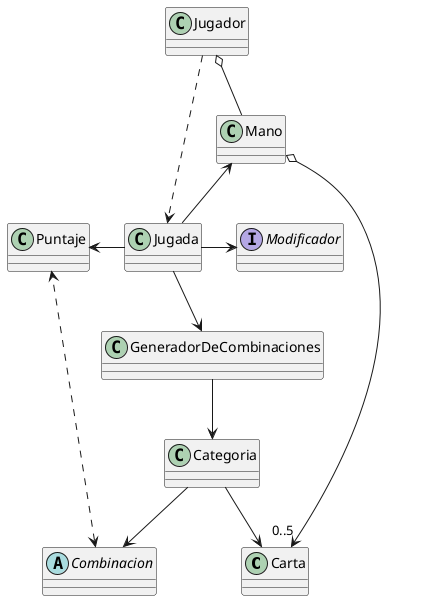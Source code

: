 @startuml
class Carta
class Categoria
class Jugador
class Mano 
class Jugada
class Puntaje
Interface Modificador
Abstract class Combinacion
class GeneradorDeCombinaciones

Jugador o-- Mano
Mano o--> "0..5" Carta
Jugador ..> Jugada
Puntaje <- Jugada
Jugada -> Modificador
Mano <-- Jugada
Jugada --> GeneradorDeCombinaciones
GeneradorDeCombinaciones --> Categoria
Categoria --> Combinacion
Categoria --> Carta
Combinacion <..> Puntaje

@enduml